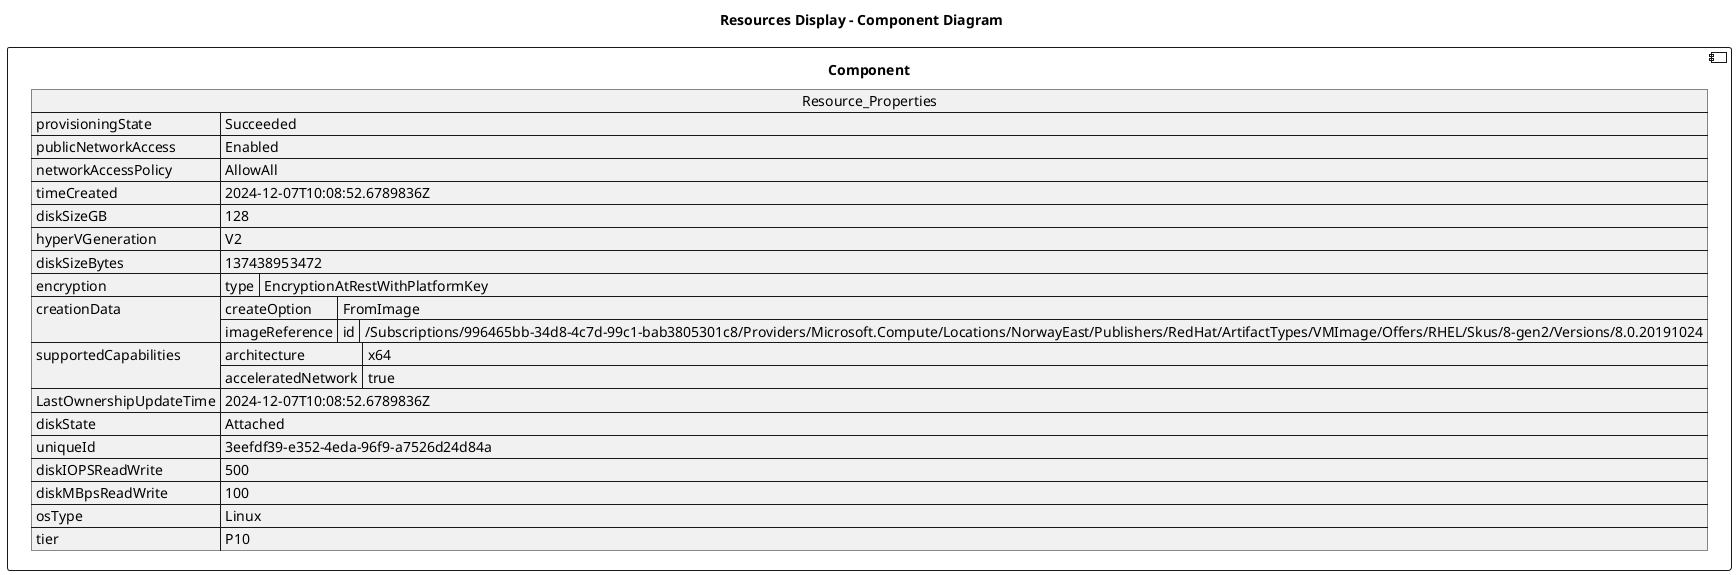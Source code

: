@startuml

title Resources Display - Component Diagram

component Component {

json  Resource_Properties {
  "provisioningState": "Succeeded",
  "publicNetworkAccess": "Enabled",
  "networkAccessPolicy": "AllowAll",
  "timeCreated": "2024-12-07T10:08:52.6789836Z",
  "diskSizeGB": 128,
  "hyperVGeneration": "V2",
  "diskSizeBytes": 137438953472,
  "encryption": {
    "type": "EncryptionAtRestWithPlatformKey"
  },
  "creationData": {
    "createOption": "FromImage",
    "imageReference": {
      "id": "/Subscriptions/996465bb-34d8-4c7d-99c1-bab3805301c8/Providers/Microsoft.Compute/Locations/NorwayEast/Publishers/RedHat/ArtifactTypes/VMImage/Offers/RHEL/Skus/8-gen2/Versions/8.0.20191024"
    }
  },
  "supportedCapabilities": {
    "architecture": "x64",
    "acceleratedNetwork": true
  },
  "LastOwnershipUpdateTime": "2024-12-07T10:08:52.6789836Z",
  "diskState": "Attached",
  "uniqueId": "3eefdf39-e352-4eda-96f9-a7526d24d84a",
  "diskIOPSReadWrite": 500,
  "diskMBpsReadWrite": 100,
  "osType": "Linux",
  "tier": "P10"
}
}
@enduml
